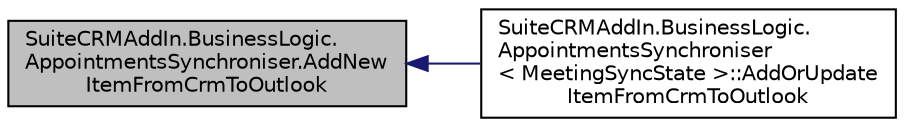 digraph "SuiteCRMAddIn.BusinessLogic.AppointmentsSynchroniser.AddNewItemFromCrmToOutlook"
{
  edge [fontname="Helvetica",fontsize="10",labelfontname="Helvetica",labelfontsize="10"];
  node [fontname="Helvetica",fontsize="10",shape=record];
  rankdir="LR";
  Node3 [label="SuiteCRMAddIn.BusinessLogic.\lAppointmentsSynchroniser.AddNew\lItemFromCrmToOutlook",height=0.2,width=0.4,color="black", fillcolor="grey75", style="filled", fontcolor="black"];
  Node3 -> Node4 [dir="back",color="midnightblue",fontsize="10",style="solid",fontname="Helvetica"];
  Node4 [label="SuiteCRMAddIn.BusinessLogic.\lAppointmentsSynchroniser\l\< MeetingSyncState \>::AddOrUpdate\lItemFromCrmToOutlook",height=0.2,width=0.4,color="black", fillcolor="white", style="filled",URL="$class_suite_c_r_m_add_in_1_1_business_logic_1_1_appointments_synchroniser.html#a925000ba57c20ec2f0c4d87a5c8504bb",tooltip="Update a single appointment in the specified Outlook folder with changes from CRM, but only if its start date is fewer than five days in the past. "];
}
